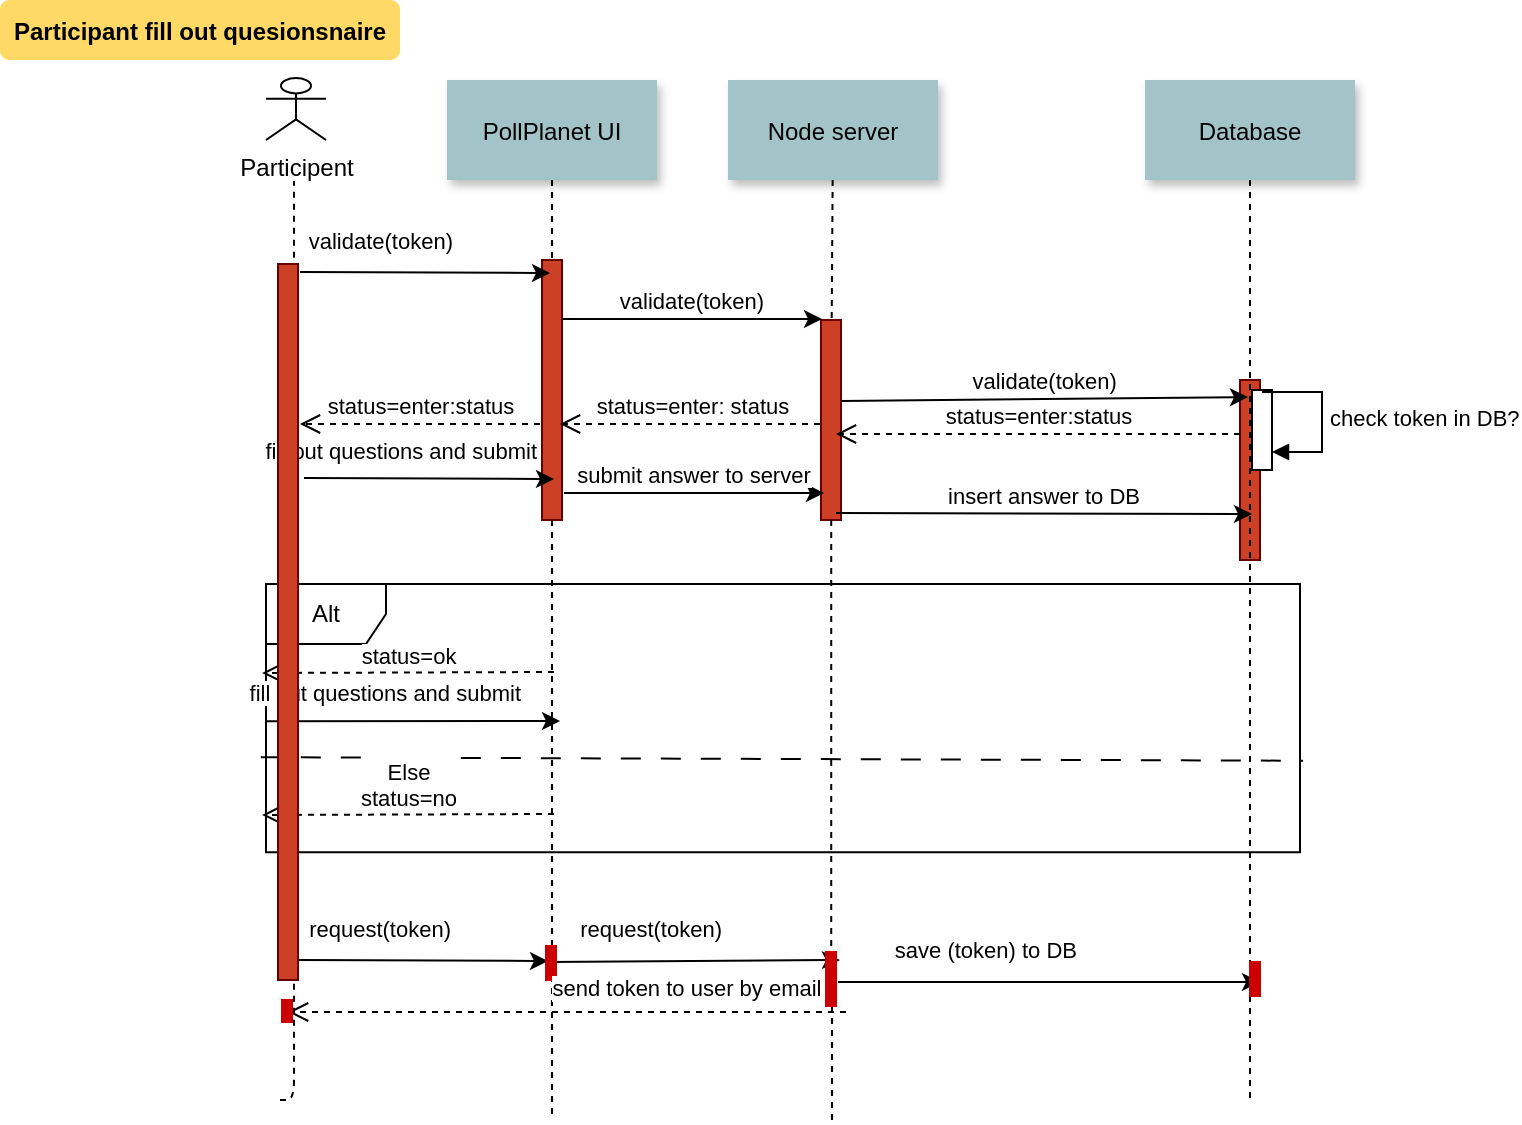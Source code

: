 <mxfile version="21.6.3" type="device">
  <diagram name="Page-1" id="9361dd3d-8414-5efd-6122-117bd74ce7a7">
    <mxGraphModel dx="739" dy="508" grid="1" gridSize="10" guides="1" tooltips="1" connect="1" arrows="1" fold="1" page="0" pageScale="1.5" pageWidth="826" pageHeight="1169" background="none" math="0" shadow="0">
      <root>
        <mxCell id="0" />
        <mxCell id="1" parent="0" />
        <mxCell id="2" value="" style="fillColor=#CC4125;strokeColor=#660000" parent="1" vertex="1">
          <mxGeometry x="321" y="150" width="10" height="130" as="geometry" />
        </mxCell>
        <mxCell id="3" value="validate(token)" style="edgeStyle=none;verticalLabelPosition=top;verticalAlign=bottom;labelPosition=left;align=right" parent="1" edge="1">
          <mxGeometry width="100" height="100" as="geometry">
            <mxPoint x="200" y="156" as="sourcePoint" />
            <mxPoint x="325" y="156.5" as="targetPoint" />
            <Array as="points" />
            <mxPoint x="16" y="-7" as="offset" />
          </mxGeometry>
        </mxCell>
        <mxCell id="4" value="PollPlanet UI" style="shadow=1;fillColor=#A2C4C9;strokeColor=none" parent="1" vertex="1">
          <mxGeometry x="273.5" y="60" width="105" height="50" as="geometry" />
        </mxCell>
        <mxCell id="6" value="" style="fillColor=#CC4125;strokeColor=#660000" parent="1" vertex="1">
          <mxGeometry x="460.5" y="180" width="10" height="100" as="geometry" />
        </mxCell>
        <mxCell id="7" value="Node server" style="shadow=1;fillColor=#A2C4C9;strokeColor=none" parent="1" vertex="1">
          <mxGeometry x="414" y="60" width="105" height="50" as="geometry" />
        </mxCell>
        <mxCell id="8" value="" style="edgeStyle=none;endArrow=none;dashed=1" parent="1" source="7" target="6" edge="1">
          <mxGeometry x="272.335" y="165" width="100" height="100" as="geometry">
            <mxPoint x="347.259" y="110" as="sourcePoint" />
            <mxPoint x="347.576" y="165" as="targetPoint" />
          </mxGeometry>
        </mxCell>
        <mxCell id="9" value="validate(token)" style="edgeStyle=none;verticalLabelPosition=top;verticalAlign=bottom" parent="1" edge="1">
          <mxGeometry x="220" y="92" width="100" height="100" as="geometry">
            <mxPoint x="331" y="179.5" as="sourcePoint" />
            <mxPoint x="461" y="179.5" as="targetPoint" />
          </mxGeometry>
        </mxCell>
        <mxCell id="21" value="" style="fillColor=#CC4125;strokeColor=#660000" parent="1" vertex="1">
          <mxGeometry x="670" y="210" width="10" height="90" as="geometry" />
        </mxCell>
        <mxCell id="22" value="Database" style="shadow=1;fillColor=#A2C4C9;strokeColor=none" parent="1" vertex="1">
          <mxGeometry x="622.5" y="60" width="105" height="50" as="geometry" />
        </mxCell>
        <mxCell id="23" value="" style="edgeStyle=none;endArrow=none;dashed=1" parent="1" source="FPgmOX6SYPWmQ99vwZZl-116" edge="1">
          <mxGeometry x="614.488" y="175.0" width="100" height="100" as="geometry">
            <mxPoint x="674.653" y="110" as="sourcePoint" />
            <mxPoint x="675" y="570" as="targetPoint" />
          </mxGeometry>
        </mxCell>
        <mxCell id="33" value="" style="edgeStyle=elbowEdgeStyle;elbow=horizontal;endArrow=none;dashed=1" parent="1" source="4" target="2" edge="1">
          <mxGeometry x="230.0" y="310" width="100" height="100" as="geometry">
            <mxPoint x="230.0" y="410" as="sourcePoint" />
            <mxPoint x="330" y="310" as="targetPoint" />
          </mxGeometry>
        </mxCell>
        <mxCell id="44" value="" style="edgeStyle=none;dashed=1;endArrow=none" parent="1" source="2" edge="1">
          <mxGeometry x="50" y="300" width="100" height="100" as="geometry">
            <mxPoint x="171" y="400" as="sourcePoint" />
            <mxPoint x="326" y="580" as="targetPoint" />
          </mxGeometry>
        </mxCell>
        <mxCell id="52" value="" style="edgeStyle=none;endArrow=none;dashed=1" parent="1" source="FPgmOX6SYPWmQ99vwZZl-114" edge="1">
          <mxGeometry x="376.571" y="339.697" width="100" height="100" as="geometry">
            <mxPoint x="465.609" y="280" as="sourcePoint" />
            <mxPoint x="466" y="580" as="targetPoint" />
          </mxGeometry>
        </mxCell>
        <mxCell id="71" value="Participant fill out quesionsnaire" style="rounded=1;fontStyle=1;fillColor=#FFD966;strokeColor=none" parent="1" vertex="1">
          <mxGeometry x="50" y="20" width="200" height="30" as="geometry" />
        </mxCell>
        <mxCell id="FPgmOX6SYPWmQ99vwZZl-90" value="" style="edgeStyle=elbowEdgeStyle;elbow=horizontal;endArrow=none;dashed=1;" parent="1" edge="1">
          <mxGeometry x="230.0" y="310" width="100" height="100" as="geometry">
            <mxPoint x="190" y="570" as="sourcePoint" />
            <mxPoint x="197.333" y="110.486" as="targetPoint" />
            <Array as="points">
              <mxPoint x="197" y="383" />
            </Array>
          </mxGeometry>
        </mxCell>
        <mxCell id="FPgmOX6SYPWmQ99vwZZl-91" value="Participent" style="shape=umlActor;verticalLabelPosition=bottom;verticalAlign=top;html=1;outlineConnect=0;" parent="1" vertex="1">
          <mxGeometry x="183" y="59" width="30" height="31" as="geometry" />
        </mxCell>
        <mxCell id="FPgmOX6SYPWmQ99vwZZl-94" value="Alt" style="shape=umlFrame;whiteSpace=wrap;html=1;pointerEvents=0;" parent="1" vertex="1">
          <mxGeometry x="183" y="312" width="517" height="134.09" as="geometry" />
        </mxCell>
        <mxCell id="FPgmOX6SYPWmQ99vwZZl-95" value="validate(token)" style="edgeStyle=none;verticalLabelPosition=top;verticalAlign=bottom;exitX=1.017;exitY=0.115;exitDx=0;exitDy=0;exitPerimeter=0;" parent="1" edge="1">
          <mxGeometry width="100" height="100" as="geometry">
            <mxPoint x="470.67" y="220.5" as="sourcePoint" />
            <mxPoint x="674" y="218.5" as="targetPoint" />
            <mxPoint as="offset" />
          </mxGeometry>
        </mxCell>
        <mxCell id="FPgmOX6SYPWmQ99vwZZl-96" value="status=enter:status" style="html=1;verticalAlign=bottom;endArrow=open;dashed=1;endSize=8;edgeStyle=elbowEdgeStyle;elbow=vertical;curved=0;rounded=0;" parent="1" edge="1">
          <mxGeometry relative="1" as="geometry">
            <mxPoint x="670" y="237" as="sourcePoint" />
            <mxPoint x="468" y="237" as="targetPoint" />
          </mxGeometry>
        </mxCell>
        <mxCell id="FPgmOX6SYPWmQ99vwZZl-97" value="status=enter: status" style="html=1;verticalAlign=bottom;endArrow=open;dashed=1;endSize=8;edgeStyle=elbowEdgeStyle;elbow=vertical;curved=0;rounded=0;" parent="1" edge="1">
          <mxGeometry x="-0.005" relative="1" as="geometry">
            <mxPoint x="460" y="232" as="sourcePoint" />
            <mxPoint x="330" y="232" as="targetPoint" />
            <mxPoint as="offset" />
          </mxGeometry>
        </mxCell>
        <mxCell id="FPgmOX6SYPWmQ99vwZZl-98" value="status=enter:status" style="html=1;verticalAlign=bottom;endArrow=open;dashed=1;endSize=8;edgeStyle=elbowEdgeStyle;elbow=vertical;curved=0;rounded=0;" parent="1" edge="1">
          <mxGeometry relative="1" as="geometry">
            <mxPoint x="320" y="232" as="sourcePoint" />
            <mxPoint x="200" y="232" as="targetPoint" />
            <mxPoint as="offset" />
          </mxGeometry>
        </mxCell>
        <mxCell id="FPgmOX6SYPWmQ99vwZZl-100" value="fill out questions and submit" style="edgeStyle=none;verticalLabelPosition=top;verticalAlign=bottom;labelPosition=left;align=right" parent="1" edge="1">
          <mxGeometry width="100" height="100" as="geometry">
            <mxPoint x="202" y="259" as="sourcePoint" />
            <mxPoint x="327" y="259.5" as="targetPoint" />
            <Array as="points" />
            <mxPoint x="56" y="-5" as="offset" />
          </mxGeometry>
        </mxCell>
        <mxCell id="FPgmOX6SYPWmQ99vwZZl-101" value="submit answer to server" style="edgeStyle=none;verticalLabelPosition=top;verticalAlign=bottom" parent="1" edge="1">
          <mxGeometry width="100" height="100" as="geometry">
            <mxPoint x="332" y="266.5" as="sourcePoint" />
            <mxPoint x="462" y="266.5" as="targetPoint" />
            <mxPoint as="offset" />
          </mxGeometry>
        </mxCell>
        <mxCell id="FPgmOX6SYPWmQ99vwZZl-102" value="insert answer to DB" style="edgeStyle=none;verticalLabelPosition=top;verticalAlign=bottom" parent="1" edge="1">
          <mxGeometry width="100" height="100" as="geometry">
            <mxPoint x="468" y="276.5" as="sourcePoint" />
            <mxPoint x="676" y="277" as="targetPoint" />
            <mxPoint as="offset" />
          </mxGeometry>
        </mxCell>
        <mxCell id="FPgmOX6SYPWmQ99vwZZl-104" value="" style="html=1;points=[];perimeter=orthogonalPerimeter;outlineConnect=0;targetShapes=umlLifeline;portConstraint=eastwest;newEdgeStyle={&quot;edgeStyle&quot;:&quot;elbowEdgeStyle&quot;,&quot;elbow&quot;:&quot;vertical&quot;,&quot;curved&quot;:0,&quot;rounded&quot;:0};" parent="1" vertex="1">
          <mxGeometry x="676" y="215" width="10" height="40" as="geometry" />
        </mxCell>
        <mxCell id="FPgmOX6SYPWmQ99vwZZl-105" value="check token in DB?" style="html=1;align=left;spacingLeft=2;endArrow=block;rounded=0;edgeStyle=orthogonalEdgeStyle;curved=0;rounded=0;" parent="1" edge="1">
          <mxGeometry relative="1" as="geometry">
            <mxPoint x="681" y="216" as="sourcePoint" />
            <Array as="points">
              <mxPoint x="711" y="246" />
            </Array>
            <mxPoint x="686" y="246" as="targetPoint" />
            <mxPoint as="offset" />
          </mxGeometry>
        </mxCell>
        <mxCell id="FPgmOX6SYPWmQ99vwZZl-106" value="" style="endArrow=none;startArrow=none;endFill=0;startFill=0;endSize=8;html=1;verticalAlign=bottom;dashed=1;labelBackgroundColor=none;dashPattern=10 10;rounded=0;exitX=-0.005;exitY=0.646;exitDx=0;exitDy=0;exitPerimeter=0;entryX=1.003;entryY=0.659;entryDx=0;entryDy=0;entryPerimeter=0;" parent="1" source="FPgmOX6SYPWmQ99vwZZl-94" target="FPgmOX6SYPWmQ99vwZZl-94" edge="1">
          <mxGeometry width="160" relative="1" as="geometry">
            <mxPoint x="360" y="401" as="sourcePoint" />
            <mxPoint x="520" y="400" as="targetPoint" />
          </mxGeometry>
        </mxCell>
        <mxCell id="FPgmOX6SYPWmQ99vwZZl-107" value="status=ok" style="html=1;verticalAlign=bottom;endArrow=open;dashed=1;endSize=8;edgeStyle=elbowEdgeStyle;elbow=vertical;curved=0;rounded=0;entryX=0.002;entryY=0.336;entryDx=0;entryDy=0;entryPerimeter=0;" parent="1" edge="1">
          <mxGeometry x="-0.002" relative="1" as="geometry">
            <mxPoint x="327" y="356" as="sourcePoint" />
            <mxPoint x="181.034" y="357.054" as="targetPoint" />
            <mxPoint as="offset" />
          </mxGeometry>
        </mxCell>
        <mxCell id="FPgmOX6SYPWmQ99vwZZl-108" value="fill out questions and submit" style="edgeStyle=none;verticalLabelPosition=top;verticalAlign=bottom;labelPosition=left;align=right;exitX=0.002;exitY=0.534;exitDx=0;exitDy=0;exitPerimeter=0;" parent="1" edge="1">
          <mxGeometry width="100" height="100" as="geometry">
            <mxPoint x="183.034" y="380.604" as="sourcePoint" />
            <mxPoint x="330" y="380.5" as="targetPoint" />
            <Array as="points" />
            <mxPoint x="56" y="-5" as="offset" />
          </mxGeometry>
        </mxCell>
        <mxCell id="FPgmOX6SYPWmQ99vwZZl-109" value="&lt;br&gt;Else&lt;br&gt;status=no" style="html=1;verticalAlign=bottom;endArrow=open;dashed=1;endSize=8;edgeStyle=elbowEdgeStyle;elbow=vertical;curved=0;rounded=0;entryX=0.002;entryY=0.336;entryDx=0;entryDy=0;entryPerimeter=0;" parent="1" edge="1">
          <mxGeometry x="-0.002" relative="1" as="geometry">
            <mxPoint x="327" y="427" as="sourcePoint" />
            <mxPoint x="181.034" y="428.054" as="targetPoint" />
            <mxPoint as="offset" />
          </mxGeometry>
        </mxCell>
        <mxCell id="FPgmOX6SYPWmQ99vwZZl-110" value="request(token)" style="edgeStyle=none;verticalLabelPosition=top;verticalAlign=bottom;labelPosition=left;align=right" parent="1" edge="1">
          <mxGeometry width="100" height="100" as="geometry">
            <mxPoint x="199" y="500" as="sourcePoint" />
            <mxPoint x="324" y="500.5" as="targetPoint" />
            <Array as="points" />
            <mxPoint x="16" y="-7" as="offset" />
          </mxGeometry>
        </mxCell>
        <mxCell id="FPgmOX6SYPWmQ99vwZZl-111" value="request(token)" style="edgeStyle=none;verticalLabelPosition=top;verticalAlign=bottom;labelPosition=left;align=right" parent="1" edge="1">
          <mxGeometry width="100" height="100" as="geometry">
            <mxPoint x="324" y="501" as="sourcePoint" />
            <mxPoint x="470" y="500" as="targetPoint" />
            <Array as="points" />
            <mxPoint x="16" y="-7" as="offset" />
          </mxGeometry>
        </mxCell>
        <mxCell id="FPgmOX6SYPWmQ99vwZZl-112" value="save (token) to DB" style="edgeStyle=none;verticalLabelPosition=top;verticalAlign=bottom;labelPosition=left;align=right" parent="1" edge="1">
          <mxGeometry width="100" height="100" as="geometry">
            <mxPoint x="469" y="511" as="sourcePoint" />
            <mxPoint x="680" y="511" as="targetPoint" />
            <Array as="points" />
            <mxPoint x="16" y="-7" as="offset" />
          </mxGeometry>
        </mxCell>
        <mxCell id="FPgmOX6SYPWmQ99vwZZl-113" value="" style="html=1;points=[];perimeter=orthogonalPerimeter;fillColor=strokeColor;strokeColor=#CC0000;" parent="1" vertex="1">
          <mxGeometry x="323" y="493" width="5" height="17" as="geometry" />
        </mxCell>
        <mxCell id="FPgmOX6SYPWmQ99vwZZl-115" value="" style="edgeStyle=none;endArrow=none;dashed=1" parent="1" target="FPgmOX6SYPWmQ99vwZZl-114" edge="1">
          <mxGeometry x="376.571" y="339.697" width="100" height="100" as="geometry">
            <mxPoint x="465.609" y="280" as="sourcePoint" />
            <mxPoint x="466" y="580" as="targetPoint" />
          </mxGeometry>
        </mxCell>
        <mxCell id="FPgmOX6SYPWmQ99vwZZl-114" value="" style="html=1;points=[];perimeter=orthogonalPerimeter;fillColor=strokeColor;strokeColor=#CC0000;" parent="1" vertex="1">
          <mxGeometry x="463" y="496" width="5" height="27" as="geometry" />
        </mxCell>
        <mxCell id="FPgmOX6SYPWmQ99vwZZl-117" value="" style="edgeStyle=none;endArrow=none;dashed=1" parent="1" source="22" target="FPgmOX6SYPWmQ99vwZZl-116" edge="1">
          <mxGeometry x="614.488" y="175.0" width="100" height="100" as="geometry">
            <mxPoint x="675" y="110" as="sourcePoint" />
            <mxPoint x="675" y="570" as="targetPoint" />
          </mxGeometry>
        </mxCell>
        <mxCell id="FPgmOX6SYPWmQ99vwZZl-116" value="" style="html=1;points=[];perimeter=orthogonalPerimeter;fillColor=strokeColor;strokeColor=#CC0000;" parent="1" vertex="1">
          <mxGeometry x="675" y="501" width="5" height="17" as="geometry" />
        </mxCell>
        <mxCell id="FPgmOX6SYPWmQ99vwZZl-118" value="send token to user by email" style="html=1;verticalAlign=bottom;endArrow=open;dashed=1;endSize=8;edgeStyle=elbowEdgeStyle;elbow=vertical;curved=0;rounded=0;entryX=0.002;entryY=0.336;entryDx=0;entryDy=0;entryPerimeter=0;" parent="1" edge="1">
          <mxGeometry x="-0.426" y="-3" relative="1" as="geometry">
            <mxPoint x="473" y="526" as="sourcePoint" />
            <mxPoint x="194.034" y="526.054" as="targetPoint" />
            <mxPoint as="offset" />
          </mxGeometry>
        </mxCell>
        <mxCell id="FPgmOX6SYPWmQ99vwZZl-119" value="" style="fillColor=#CC4125;strokeColor=#660000" parent="1" vertex="1">
          <mxGeometry x="189" y="152" width="10" height="358" as="geometry" />
        </mxCell>
        <mxCell id="FPgmOX6SYPWmQ99vwZZl-120" value="" style="html=1;points=[];perimeter=orthogonalPerimeter;fillColor=strokeColor;strokeColor=#CC0000;" parent="1" vertex="1">
          <mxGeometry x="191" y="520" width="5" height="11" as="geometry" />
        </mxCell>
      </root>
    </mxGraphModel>
  </diagram>
</mxfile>
